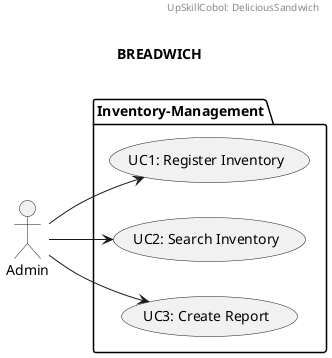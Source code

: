@startuml
left to right direction

header
UpSkillCobol: DeliciousSandwich
endheader

title \nBREADWICH\n



package Inventory-Management {
  usecase "UC1: Register Inventory" as UC1
  usecase "UC2: Search Inventory" as UC2
  usecase "UC3: Create Report" as UC3
}

Admin --> UC1
Admin --> UC2
Admin --> UC3

@enduml